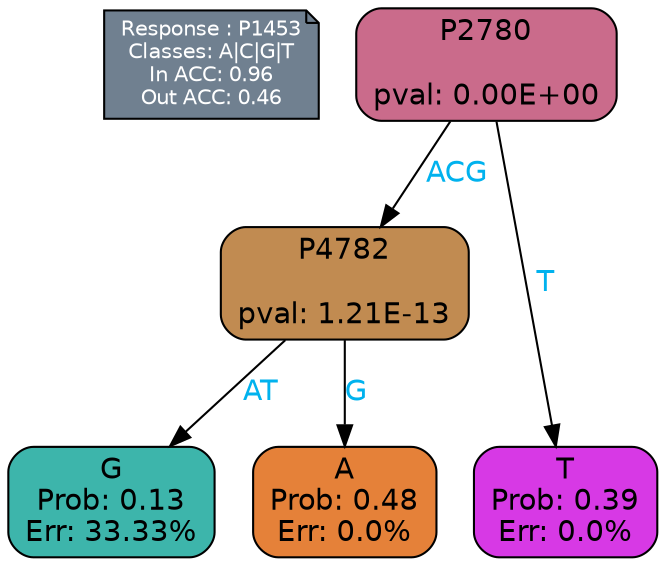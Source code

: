 digraph Tree {
node [shape=box, style="filled, rounded", color="black", fontname=helvetica] ;
graph [ranksep=equally, splines=polylines, bgcolor=transparent, dpi=600] ;
edge [fontname=helvetica] ;
LEGEND [label="Response : P1453
Classes: A|C|G|T
In ACC: 0.96
Out ACC: 0.46
",shape=note,align=left,style=filled,fillcolor="slategray",fontcolor="white",fontsize=10];1 [label="P2780

pval: 0.00E+00", fillcolor="#ca6b8b"] ;
2 [label="P4782

pval: 1.21E-13", fillcolor="#c18b51"] ;
3 [label="G
Prob: 0.13
Err: 33.33%", fillcolor="#3db5ab"] ;
4 [label="A
Prob: 0.48
Err: 0.0%", fillcolor="#e58139"] ;
5 [label="T
Prob: 0.39
Err: 0.0%", fillcolor="#d739e5"] ;
1 -> 2 [label="ACG",fontcolor=deepskyblue2] ;
1 -> 5 [label="T",fontcolor=deepskyblue2] ;
2 -> 3 [label="AT",fontcolor=deepskyblue2] ;
2 -> 4 [label="G",fontcolor=deepskyblue2] ;
{rank = same; 3;4;5;}{rank = same; LEGEND;1;}}